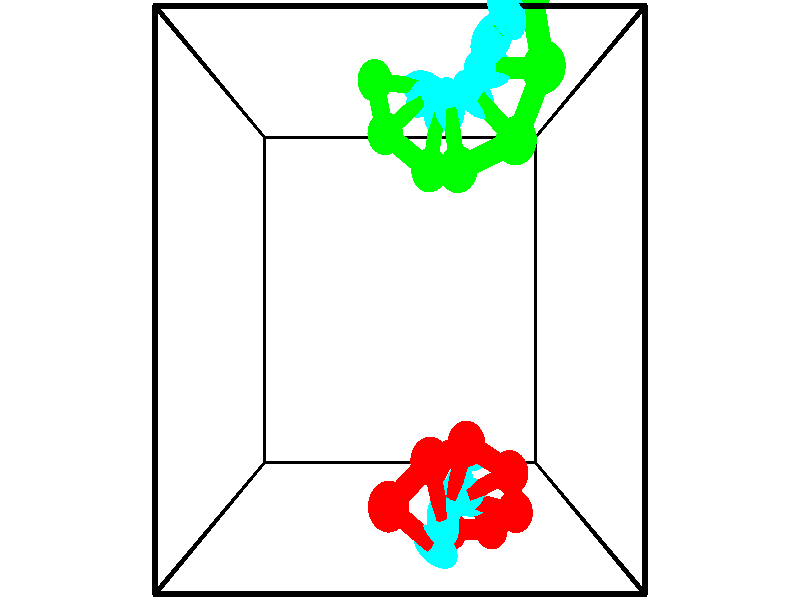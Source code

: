 // switches for output
#declare DRAW_BASES = 1; // possible values are 0, 1; only relevant for DNA ribbons
#declare DRAW_BASES_TYPE = 3; // possible values are 1, 2, 3; only relevant for DNA ribbons
#declare DRAW_FOG = 0; // set to 1 to enable fog

#include "colors.inc"

#include "transforms.inc"
background { rgb <1, 1, 1>}

#default {
   normal{
       ripples 0.25
       frequency 0.20
       turbulence 0.2
       lambda 5
   }
	finish {
		phong 0.1
		phong_size 40.
	}
}

// original window dimensions: 1024x640


// camera settings

camera {
	sky <-0, 1, 0>
	up <-0, 1, 0>
	right 1.6 * <1, 0, 0>
	location <2.5, 2.5, 11.1562>
	look_at <2.5, 2.5, 2.5>
	direction <0, 0, -8.6562>
	angle 67.0682
}


# declare cpy_camera_pos = <2.5, 2.5, 11.1562>;
# if (DRAW_FOG = 1)
fog {
	fog_type 2
	up vnormalize(cpy_camera_pos)
	color rgbt<1,1,1,0.3>
	distance 1e-5
	fog_alt 3e-3
	fog_offset 4
}
# end


// LIGHTS

# declare lum = 6;
global_settings {
	ambient_light rgb lum * <0.05, 0.05, 0.05>
	max_trace_level 15
}# declare cpy_direct_light_amount = 0.25;
light_source
{	1000 * <-1, -1, 1>,
	rgb lum * cpy_direct_light_amount
	parallel
}

light_source
{	1000 * <1, 1, -1>,
	rgb lum * cpy_direct_light_amount
	parallel
}

// strand 0

// nucleotide -1

// particle -1
sphere {
	<3.053065, 0.174642, 1.013062> 0.250000
	pigment { color rgbt <1,0,0,0> }
	no_shadow
}
cylinder {
	<3.406931, 0.282047, 1.165518>,  <3.619251, 0.346491, 1.256992>, 0.100000
	pigment { color rgbt <1,0,0,0> }
	no_shadow
}
cylinder {
	<3.406931, 0.282047, 1.165518>,  <3.053065, 0.174642, 1.013062>, 0.100000
	pigment { color rgbt <1,0,0,0> }
	no_shadow
}

// particle -1
sphere {
	<3.406931, 0.282047, 1.165518> 0.100000
	pigment { color rgbt <1,0,0,0> }
	no_shadow
}
sphere {
	0, 1
	scale<0.080000,0.200000,0.300000>
	matrix <-0.370309, -0.092005, 0.924341,
		0.283266, -0.958872, 0.018040,
		0.884665, 0.268515, 0.381141,
		3.672330, 0.362601, 1.279860>
	pigment { color rgbt <0,1,1,0> }
	no_shadow
}
cylinder {
	<3.323970, -0.576417, 1.475590>,  <3.053065, 0.174642, 1.013062>, 0.130000
	pigment { color rgbt <1,0,0,0> }
	no_shadow
}

// nucleotide -1

// particle -1
sphere {
	<3.323970, -0.576417, 1.475590> 0.250000
	pigment { color rgbt <1,0,0,0> }
	no_shadow
}
cylinder {
	<3.400242, -0.188591, 1.537022>,  <3.446005, 0.044104, 1.573880>, 0.100000
	pigment { color rgbt <1,0,0,0> }
	no_shadow
}
cylinder {
	<3.400242, -0.188591, 1.537022>,  <3.323970, -0.576417, 1.475590>, 0.100000
	pigment { color rgbt <1,0,0,0> }
	no_shadow
}

// particle -1
sphere {
	<3.400242, -0.188591, 1.537022> 0.100000
	pigment { color rgbt <1,0,0,0> }
	no_shadow
}
sphere {
	0, 1
	scale<0.080000,0.200000,0.300000>
	matrix <-0.403755, -0.065142, 0.912545,
		0.894775, -0.236012, 0.379046,
		0.190680, 0.969564, 0.153579,
		3.457446, 0.102278, 1.583095>
	pigment { color rgbt <0,1,1,0> }
	no_shadow
}
cylinder {
	<3.898827, -0.427502, 1.885816>,  <3.323970, -0.576417, 1.475590>, 0.130000
	pigment { color rgbt <1,0,0,0> }
	no_shadow
}

// nucleotide -1

// particle -1
sphere {
	<3.898827, -0.427502, 1.885816> 0.250000
	pigment { color rgbt <1,0,0,0> }
	no_shadow
}
cylinder {
	<3.645180, -0.121243, 1.929041>,  <3.492991, 0.062513, 1.954976>, 0.100000
	pigment { color rgbt <1,0,0,0> }
	no_shadow
}
cylinder {
	<3.645180, -0.121243, 1.929041>,  <3.898827, -0.427502, 1.885816>, 0.100000
	pigment { color rgbt <1,0,0,0> }
	no_shadow
}

// particle -1
sphere {
	<3.645180, -0.121243, 1.929041> 0.100000
	pigment { color rgbt <1,0,0,0> }
	no_shadow
}
sphere {
	0, 1
	scale<0.080000,0.200000,0.300000>
	matrix <0.062328, -0.088684, 0.994108,
		0.770720, 0.637117, 0.008515,
		-0.634118, 0.765648, 0.108061,
		3.454944, 0.108452, 1.961459>
	pigment { color rgbt <0,1,1,0> }
	no_shadow
}
cylinder {
	<4.167702, -0.049759, 2.413981>,  <3.898827, -0.427502, 1.885816>, 0.130000
	pigment { color rgbt <1,0,0,0> }
	no_shadow
}

// nucleotide -1

// particle -1
sphere {
	<4.167702, -0.049759, 2.413981> 0.250000
	pigment { color rgbt <1,0,0,0> }
	no_shadow
}
cylinder {
	<3.775023, 0.022480, 2.389801>,  <3.539415, 0.065823, 2.375293>, 0.100000
	pigment { color rgbt <1,0,0,0> }
	no_shadow
}
cylinder {
	<3.775023, 0.022480, 2.389801>,  <4.167702, -0.049759, 2.413981>, 0.100000
	pigment { color rgbt <1,0,0,0> }
	no_shadow
}

// particle -1
sphere {
	<3.775023, 0.022480, 2.389801> 0.100000
	pigment { color rgbt <1,0,0,0> }
	no_shadow
}
sphere {
	0, 1
	scale<0.080000,0.200000,0.300000>
	matrix <-0.067088, -0.030867, 0.997270,
		0.178238, 0.983073, 0.042419,
		-0.981698, 0.180598, -0.060451,
		3.480513, 0.076659, 2.371666>
	pigment { color rgbt <0,1,1,0> }
	no_shadow
}
cylinder {
	<4.035990, 0.499270, 2.736746>,  <4.167702, -0.049759, 2.413981>, 0.130000
	pigment { color rgbt <1,0,0,0> }
	no_shadow
}

// nucleotide -1

// particle -1
sphere {
	<4.035990, 0.499270, 2.736746> 0.250000
	pigment { color rgbt <1,0,0,0> }
	no_shadow
}
cylinder {
	<3.672115, 0.333614, 2.724356>,  <3.453790, 0.234221, 2.716921>, 0.100000
	pigment { color rgbt <1,0,0,0> }
	no_shadow
}
cylinder {
	<3.672115, 0.333614, 2.724356>,  <4.035990, 0.499270, 2.736746>, 0.100000
	pigment { color rgbt <1,0,0,0> }
	no_shadow
}

// particle -1
sphere {
	<3.672115, 0.333614, 2.724356> 0.100000
	pigment { color rgbt <1,0,0,0> }
	no_shadow
}
sphere {
	0, 1
	scale<0.080000,0.200000,0.300000>
	matrix <-0.088740, 0.120975, 0.988681,
		-0.405703, 0.902139, -0.146800,
		-0.909687, -0.414138, -0.030976,
		3.399209, 0.209373, 2.715063>
	pigment { color rgbt <0,1,1,0> }
	no_shadow
}
cylinder {
	<3.381466, 0.912433, 3.147349>,  <4.035990, 0.499270, 2.736746>, 0.130000
	pigment { color rgbt <1,0,0,0> }
	no_shadow
}

// nucleotide -1

// particle -1
sphere {
	<3.381466, 0.912433, 3.147349> 0.250000
	pigment { color rgbt <1,0,0,0> }
	no_shadow
}
cylinder {
	<3.262056, 0.533165, 3.103794>,  <3.190411, 0.305604, 3.077662>, 0.100000
	pigment { color rgbt <1,0,0,0> }
	no_shadow
}
cylinder {
	<3.262056, 0.533165, 3.103794>,  <3.381466, 0.912433, 3.147349>, 0.100000
	pigment { color rgbt <1,0,0,0> }
	no_shadow
}

// particle -1
sphere {
	<3.262056, 0.533165, 3.103794> 0.100000
	pigment { color rgbt <1,0,0,0> }
	no_shadow
}
sphere {
	0, 1
	scale<0.080000,0.200000,0.300000>
	matrix <-0.204029, -0.048050, 0.977785,
		-0.932339, 0.314108, -0.179110,
		-0.298524, -0.948170, -0.108886,
		3.172499, 0.248714, 3.071128>
	pigment { color rgbt <0,1,1,0> }
	no_shadow
}
cylinder {
	<2.879731, 0.820646, 3.608354>,  <3.381466, 0.912433, 3.147349>, 0.130000
	pigment { color rgbt <1,0,0,0> }
	no_shadow
}

// nucleotide -1

// particle -1
sphere {
	<2.879731, 0.820646, 3.608354> 0.250000
	pigment { color rgbt <1,0,0,0> }
	no_shadow
}
cylinder {
	<2.974749, 0.438366, 3.538830>,  <3.031759, 0.208998, 3.497115>, 0.100000
	pigment { color rgbt <1,0,0,0> }
	no_shadow
}
cylinder {
	<2.974749, 0.438366, 3.538830>,  <2.879731, 0.820646, 3.608354>, 0.100000
	pigment { color rgbt <1,0,0,0> }
	no_shadow
}

// particle -1
sphere {
	<2.974749, 0.438366, 3.538830> 0.100000
	pigment { color rgbt <1,0,0,0> }
	no_shadow
}
sphere {
	0, 1
	scale<0.080000,0.200000,0.300000>
	matrix <-0.065928, -0.194382, 0.978708,
		-0.969137, -0.221027, -0.109182,
		0.237544, -0.955700, -0.173811,
		3.046012, 0.151656, 3.486686>
	pigment { color rgbt <0,1,1,0> }
	no_shadow
}
cylinder {
	<2.364330, 0.426801, 3.881796>,  <2.879731, 0.820646, 3.608354>, 0.130000
	pigment { color rgbt <1,0,0,0> }
	no_shadow
}

// nucleotide -1

// particle -1
sphere {
	<2.364330, 0.426801, 3.881796> 0.250000
	pigment { color rgbt <1,0,0,0> }
	no_shadow
}
cylinder {
	<2.686539, 0.190308, 3.865892>,  <2.879864, 0.048412, 3.856350>, 0.100000
	pigment { color rgbt <1,0,0,0> }
	no_shadow
}
cylinder {
	<2.686539, 0.190308, 3.865892>,  <2.364330, 0.426801, 3.881796>, 0.100000
	pigment { color rgbt <1,0,0,0> }
	no_shadow
}

// particle -1
sphere {
	<2.686539, 0.190308, 3.865892> 0.100000
	pigment { color rgbt <1,0,0,0> }
	no_shadow
}
sphere {
	0, 1
	scale<0.080000,0.200000,0.300000>
	matrix <-0.147672, -0.265267, 0.952799,
		-0.573872, -0.761628, -0.300987,
		0.805521, -0.591233, -0.039758,
		2.928195, 0.012938, 3.853965>
	pigment { color rgbt <0,1,1,0> }
	no_shadow
}
// strand 1

// nucleotide -1

// particle -1
sphere {
	<3.383314, 5.630897, 4.861979> 0.250000
	pigment { color rgbt <0,1,0,0> }
	no_shadow
}
cylinder {
	<3.498844, 5.256081, 4.940499>,  <3.568162, 5.031191, 4.987612>, 0.100000
	pigment { color rgbt <0,1,0,0> }
	no_shadow
}
cylinder {
	<3.498844, 5.256081, 4.940499>,  <3.383314, 5.630897, 4.861979>, 0.100000
	pigment { color rgbt <0,1,0,0> }
	no_shadow
}

// particle -1
sphere {
	<3.498844, 5.256081, 4.940499> 0.100000
	pigment { color rgbt <0,1,0,0> }
	no_shadow
}
sphere {
	0, 1
	scale<0.080000,0.200000,0.300000>
	matrix <-0.259627, -0.274018, -0.926017,
		0.921506, 0.216492, -0.322425,
		0.288826, -0.937041, 0.196302,
		3.585492, 4.974968, 4.999390>
	pigment { color rgbt <0,1,1,0> }
	no_shadow
}
cylinder {
	<3.951098, 5.399470, 4.410828>,  <3.383314, 5.630897, 4.861979>, 0.130000
	pigment { color rgbt <0,1,0,0> }
	no_shadow
}

// nucleotide -1

// particle -1
sphere {
	<3.951098, 5.399470, 4.410828> 0.250000
	pigment { color rgbt <0,1,0,0> }
	no_shadow
}
cylinder {
	<3.696503, 5.102402, 4.494084>,  <3.543746, 4.924160, 4.544038>, 0.100000
	pigment { color rgbt <0,1,0,0> }
	no_shadow
}
cylinder {
	<3.696503, 5.102402, 4.494084>,  <3.951098, 5.399470, 4.410828>, 0.100000
	pigment { color rgbt <0,1,0,0> }
	no_shadow
}

// particle -1
sphere {
	<3.696503, 5.102402, 4.494084> 0.100000
	pigment { color rgbt <0,1,0,0> }
	no_shadow
}
sphere {
	0, 1
	scale<0.080000,0.200000,0.300000>
	matrix <-0.233490, -0.071665, -0.969715,
		0.735096, -0.665810, -0.127793,
		-0.636488, -0.742671, 0.208141,
		3.505556, 4.879601, 4.556526>
	pigment { color rgbt <0,1,1,0> }
	no_shadow
}
cylinder {
	<4.199757, 4.786859, 4.020433>,  <3.951098, 5.399470, 4.410828>, 0.130000
	pigment { color rgbt <0,1,0,0> }
	no_shadow
}

// nucleotide -1

// particle -1
sphere {
	<4.199757, 4.786859, 4.020433> 0.250000
	pigment { color rgbt <0,1,0,0> }
	no_shadow
}
cylinder {
	<3.813046, 4.755730, 4.117826>,  <3.581019, 4.737052, 4.176262>, 0.100000
	pigment { color rgbt <0,1,0,0> }
	no_shadow
}
cylinder {
	<3.813046, 4.755730, 4.117826>,  <4.199757, 4.786859, 4.020433>, 0.100000
	pigment { color rgbt <0,1,0,0> }
	no_shadow
}

// particle -1
sphere {
	<3.813046, 4.755730, 4.117826> 0.100000
	pigment { color rgbt <0,1,0,0> }
	no_shadow
}
sphere {
	0, 1
	scale<0.080000,0.200000,0.300000>
	matrix <-0.240828, -0.042005, -0.969659,
		0.085688, -0.996082, 0.021868,
		-0.966778, -0.077822, 0.243483,
		3.523012, 4.732383, 4.190871>
	pigment { color rgbt <0,1,1,0> }
	no_shadow
}
cylinder {
	<3.934332, 4.139608, 3.698270>,  <4.199757, 4.786859, 4.020433>, 0.130000
	pigment { color rgbt <0,1,0,0> }
	no_shadow
}

// nucleotide -1

// particle -1
sphere {
	<3.934332, 4.139608, 3.698270> 0.250000
	pigment { color rgbt <0,1,0,0> }
	no_shadow
}
cylinder {
	<3.631680, 4.394859, 3.755264>,  <3.450088, 4.548010, 3.789460>, 0.100000
	pigment { color rgbt <0,1,0,0> }
	no_shadow
}
cylinder {
	<3.631680, 4.394859, 3.755264>,  <3.934332, 4.139608, 3.698270>, 0.100000
	pigment { color rgbt <0,1,0,0> }
	no_shadow
}

// particle -1
sphere {
	<3.631680, 4.394859, 3.755264> 0.100000
	pigment { color rgbt <0,1,0,0> }
	no_shadow
}
sphere {
	0, 1
	scale<0.080000,0.200000,0.300000>
	matrix <-0.268297, -0.104286, -0.957675,
		-0.596260, -0.762834, 0.250115,
		-0.756631, 0.638129, 0.142485,
		3.404690, 4.586298, 3.798009>
	pigment { color rgbt <0,1,1,0> }
	no_shadow
}
cylinder {
	<3.241420, 3.890059, 3.446186>,  <3.934332, 4.139608, 3.698270>, 0.130000
	pigment { color rgbt <0,1,0,0> }
	no_shadow
}

// nucleotide -1

// particle -1
sphere {
	<3.241420, 3.890059, 3.446186> 0.250000
	pigment { color rgbt <0,1,0,0> }
	no_shadow
}
cylinder {
	<3.177586, 4.284836, 3.437438>,  <3.139285, 4.521702, 3.432190>, 0.100000
	pigment { color rgbt <0,1,0,0> }
	no_shadow
}
cylinder {
	<3.177586, 4.284836, 3.437438>,  <3.241420, 3.890059, 3.446186>, 0.100000
	pigment { color rgbt <0,1,0,0> }
	no_shadow
}

// particle -1
sphere {
	<3.177586, 4.284836, 3.437438> 0.100000
	pigment { color rgbt <0,1,0,0> }
	no_shadow
}
sphere {
	0, 1
	scale<0.080000,0.200000,0.300000>
	matrix <-0.123748, -0.041977, -0.991425,
		-0.979397, -0.155512, 0.128831,
		-0.159587, 0.986942, -0.021868,
		3.129709, 4.580918, 3.430878>
	pigment { color rgbt <0,1,1,0> }
	no_shadow
}
cylinder {
	<2.904984, 3.985973, 2.860652>,  <3.241420, 3.890059, 3.446186>, 0.130000
	pigment { color rgbt <0,1,0,0> }
	no_shadow
}

// nucleotide -1

// particle -1
sphere {
	<2.904984, 3.985973, 2.860652> 0.250000
	pigment { color rgbt <0,1,0,0> }
	no_shadow
}
cylinder {
	<2.971539, 4.372757, 2.937910>,  <3.011472, 4.604827, 2.984264>, 0.100000
	pigment { color rgbt <0,1,0,0> }
	no_shadow
}
cylinder {
	<2.971539, 4.372757, 2.937910>,  <2.904984, 3.985973, 2.860652>, 0.100000
	pigment { color rgbt <0,1,0,0> }
	no_shadow
}

// particle -1
sphere {
	<2.971539, 4.372757, 2.937910> 0.100000
	pigment { color rgbt <0,1,0,0> }
	no_shadow
}
sphere {
	0, 1
	scale<0.080000,0.200000,0.300000>
	matrix <-0.125633, 0.215067, -0.968485,
		-0.978025, 0.136878, 0.157266,
		0.166387, 0.966960, 0.193145,
		3.021455, 4.662845, 2.995853>
	pigment { color rgbt <0,1,1,0> }
	no_shadow
}
cylinder {
	<2.291903, 4.455715, 2.644931>,  <2.904984, 3.985973, 2.860652>, 0.130000
	pigment { color rgbt <0,1,0,0> }
	no_shadow
}

// nucleotide -1

// particle -1
sphere {
	<2.291903, 4.455715, 2.644931> 0.250000
	pigment { color rgbt <0,1,0,0> }
	no_shadow
}
cylinder {
	<2.609833, 4.696999, 2.671448>,  <2.800591, 4.841769, 2.687358>, 0.100000
	pigment { color rgbt <0,1,0,0> }
	no_shadow
}
cylinder {
	<2.609833, 4.696999, 2.671448>,  <2.291903, 4.455715, 2.644931>, 0.100000
	pigment { color rgbt <0,1,0,0> }
	no_shadow
}

// particle -1
sphere {
	<2.609833, 4.696999, 2.671448> 0.100000
	pigment { color rgbt <0,1,0,0> }
	no_shadow
}
sphere {
	0, 1
	scale<0.080000,0.200000,0.300000>
	matrix <-0.180752, 0.339612, -0.923034,
		-0.579296, 0.721668, 0.378963,
		0.794824, 0.603208, 0.066292,
		2.848280, 4.877961, 2.691335>
	pigment { color rgbt <0,1,1,0> }
	no_shadow
}
cylinder {
	<2.132509, 5.164255, 2.355606>,  <2.291903, 4.455715, 2.644931>, 0.130000
	pigment { color rgbt <0,1,0,0> }
	no_shadow
}

// nucleotide -1

// particle -1
sphere {
	<2.132509, 5.164255, 2.355606> 0.250000
	pigment { color rgbt <0,1,0,0> }
	no_shadow
}
cylinder {
	<2.529785, 5.125801, 2.329288>,  <2.768151, 5.102729, 2.313498>, 0.100000
	pigment { color rgbt <0,1,0,0> }
	no_shadow
}
cylinder {
	<2.529785, 5.125801, 2.329288>,  <2.132509, 5.164255, 2.355606>, 0.100000
	pigment { color rgbt <0,1,0,0> }
	no_shadow
}

// particle -1
sphere {
	<2.529785, 5.125801, 2.329288> 0.100000
	pigment { color rgbt <0,1,0,0> }
	no_shadow
}
sphere {
	0, 1
	scale<0.080000,0.200000,0.300000>
	matrix <-0.047961, 0.177261, -0.982994,
		0.106162, 0.979457, 0.171444,
		0.993191, -0.096134, -0.065794,
		2.827743, 5.096961, 2.309550>
	pigment { color rgbt <0,1,1,0> }
	no_shadow
}
// box output
cylinder {
	<0.000000, 0.000000, 0.000000>,  <5.000000, 0.000000, 0.000000>, 0.025000
	pigment { color rgbt <0,0,0,0> }
	no_shadow
}
cylinder {
	<0.000000, 0.000000, 0.000000>,  <0.000000, 5.000000, 0.000000>, 0.025000
	pigment { color rgbt <0,0,0,0> }
	no_shadow
}
cylinder {
	<0.000000, 0.000000, 0.000000>,  <0.000000, 0.000000, 5.000000>, 0.025000
	pigment { color rgbt <0,0,0,0> }
	no_shadow
}
cylinder {
	<5.000000, 5.000000, 5.000000>,  <0.000000, 5.000000, 5.000000>, 0.025000
	pigment { color rgbt <0,0,0,0> }
	no_shadow
}
cylinder {
	<5.000000, 5.000000, 5.000000>,  <5.000000, 0.000000, 5.000000>, 0.025000
	pigment { color rgbt <0,0,0,0> }
	no_shadow
}
cylinder {
	<5.000000, 5.000000, 5.000000>,  <5.000000, 5.000000, 0.000000>, 0.025000
	pigment { color rgbt <0,0,0,0> }
	no_shadow
}
cylinder {
	<0.000000, 0.000000, 5.000000>,  <0.000000, 5.000000, 5.000000>, 0.025000
	pigment { color rgbt <0,0,0,0> }
	no_shadow
}
cylinder {
	<0.000000, 0.000000, 5.000000>,  <5.000000, 0.000000, 5.000000>, 0.025000
	pigment { color rgbt <0,0,0,0> }
	no_shadow
}
cylinder {
	<5.000000, 5.000000, 0.000000>,  <0.000000, 5.000000, 0.000000>, 0.025000
	pigment { color rgbt <0,0,0,0> }
	no_shadow
}
cylinder {
	<5.000000, 5.000000, 0.000000>,  <5.000000, 0.000000, 0.000000>, 0.025000
	pigment { color rgbt <0,0,0,0> }
	no_shadow
}
cylinder {
	<5.000000, 0.000000, 5.000000>,  <5.000000, 0.000000, 0.000000>, 0.025000
	pigment { color rgbt <0,0,0,0> }
	no_shadow
}
cylinder {
	<0.000000, 5.000000, 0.000000>,  <0.000000, 5.000000, 5.000000>, 0.025000
	pigment { color rgbt <0,0,0,0> }
	no_shadow
}
// end of box output
